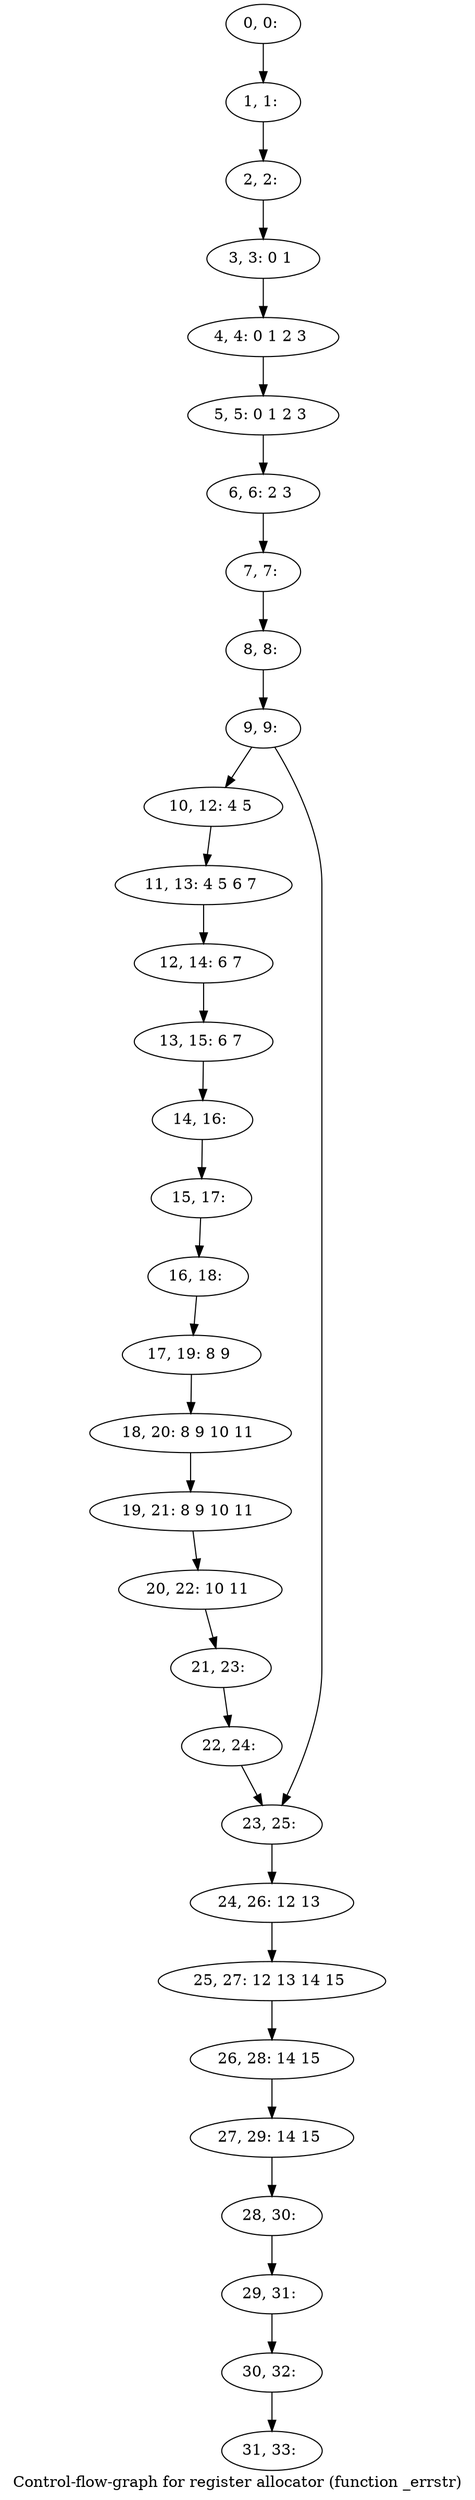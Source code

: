 digraph G {
graph [label="Control-flow-graph for register allocator (function _errstr)"]
0[label="0, 0: "];
1[label="1, 1: "];
2[label="2, 2: "];
3[label="3, 3: 0 1 "];
4[label="4, 4: 0 1 2 3 "];
5[label="5, 5: 0 1 2 3 "];
6[label="6, 6: 2 3 "];
7[label="7, 7: "];
8[label="8, 8: "];
9[label="9, 9: "];
10[label="10, 12: 4 5 "];
11[label="11, 13: 4 5 6 7 "];
12[label="12, 14: 6 7 "];
13[label="13, 15: 6 7 "];
14[label="14, 16: "];
15[label="15, 17: "];
16[label="16, 18: "];
17[label="17, 19: 8 9 "];
18[label="18, 20: 8 9 10 11 "];
19[label="19, 21: 8 9 10 11 "];
20[label="20, 22: 10 11 "];
21[label="21, 23: "];
22[label="22, 24: "];
23[label="23, 25: "];
24[label="24, 26: 12 13 "];
25[label="25, 27: 12 13 14 15 "];
26[label="26, 28: 14 15 "];
27[label="27, 29: 14 15 "];
28[label="28, 30: "];
29[label="29, 31: "];
30[label="30, 32: "];
31[label="31, 33: "];
0->1 ;
1->2 ;
2->3 ;
3->4 ;
4->5 ;
5->6 ;
6->7 ;
7->8 ;
8->9 ;
9->10 ;
9->23 ;
10->11 ;
11->12 ;
12->13 ;
13->14 ;
14->15 ;
15->16 ;
16->17 ;
17->18 ;
18->19 ;
19->20 ;
20->21 ;
21->22 ;
22->23 ;
23->24 ;
24->25 ;
25->26 ;
26->27 ;
27->28 ;
28->29 ;
29->30 ;
30->31 ;
}
